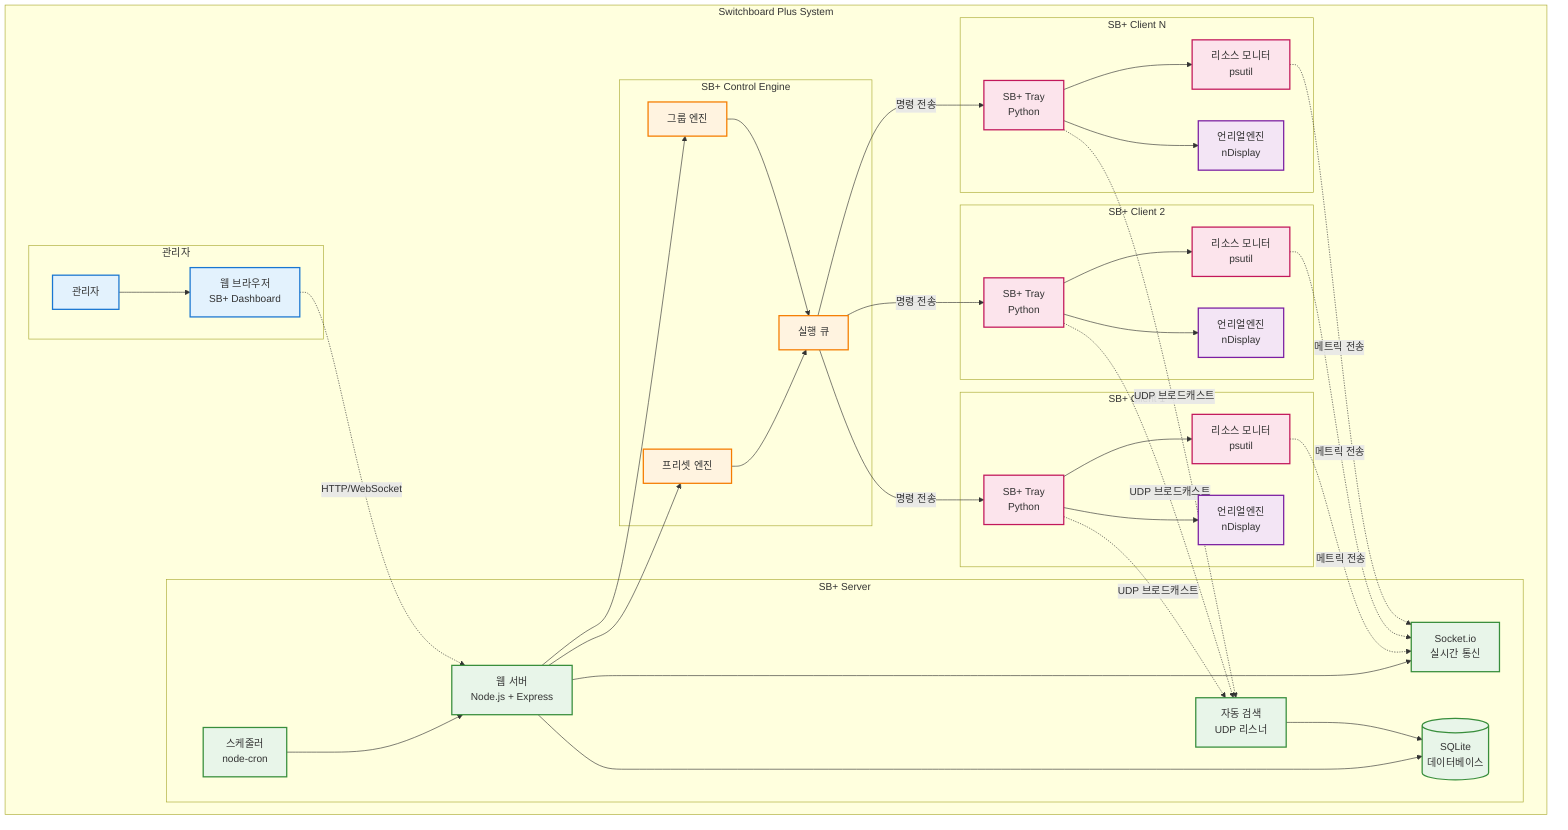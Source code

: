 graph TB
    subgraph "Switchboard Plus System"
        subgraph "관리자"
            Admin[관리자]
            WebUI[웹 브라우저<br/>SB+ Dashboard]
        end

        subgraph "SB+ Server"
            WebServer[웹 서버<br/>Node.js + Express]
            SocketIO[Socket.io<br/>실시간 통신]
            Database[(SQLite<br/>데이터베이스)]
            AutoDiscovery[자동 검색<br/>UDP 리스너]
            Scheduler[스케줄러<br/>node-cron]
            
            WebServer --> SocketIO
            WebServer --> Database
            AutoDiscovery --> Database
            Scheduler --> WebServer
        end

        subgraph "SB+ Control Engine"
            PresetEngine[프리셋 엔진]
            GroupEngine[그룹 엔진]
            ExecutionQueue[실행 큐]
            
            PresetEngine --> ExecutionQueue
            GroupEngine --> ExecutionQueue
        end

        subgraph "SB+ Client 1"
            Tray1[SB+ Tray<br/>Python]
            Monitor1[리소스 모니터<br/>psutil]
            UE1[언리얼엔진<br/>nDisplay]
            
            Tray1 --> Monitor1
            Tray1 --> UE1
        end

        subgraph "SB+ Client 2"
            Tray2[SB+ Tray<br/>Python]
            Monitor2[리소스 모니터<br/>psutil]
            UE2[언리얼엔진<br/>nDisplay]
            
            Tray2 --> Monitor2
            Tray2 --> UE2
        end

        subgraph "SB+ Client N"
            TrayN[SB+ Tray<br/>Python]
            MonitorN[리소스 모니터<br/>psutil]
            UEN[언리얼엔진<br/>nDisplay]
            
            TrayN --> MonitorN
            TrayN --> UEN
        end
    end

    %% 사용자 인터랙션
    Admin --> WebUI
    WebUI -.->|HTTP/WebSocket| WebServer

    %% 제어 흐름
    WebServer --> PresetEngine
    WebServer --> GroupEngine
    ExecutionQueue -->|명령 전송| Tray1
    ExecutionQueue -->|명령 전송| Tray2
    ExecutionQueue -->|명령 전송| TrayN

    %% 자동 검색
    Tray1 -.->|UDP 브로드캐스트| AutoDiscovery
    Tray2 -.->|UDP 브로드캐스트| AutoDiscovery
    TrayN -.->|UDP 브로드캐스트| AutoDiscovery

    %% 상태 모니터링
    Monitor1 -.->|메트릭 전송| SocketIO
    Monitor2 -.->|메트릭 전송| SocketIO
    MonitorN -.->|메트릭 전송| SocketIO

    %% 스타일 정의
    classDef userStyle fill:#e3f2fd,stroke:#1976d2,stroke-width:2px
    classDef serverStyle fill:#e8f5e9,stroke:#388e3c,stroke-width:2px
    classDef controlStyle fill:#fff3e0,stroke:#f57c00,stroke-width:2px
    classDef clientStyle fill:#fce4ec,stroke:#c2185b,stroke-width:2px
    classDef engineStyle fill:#f3e5f5,stroke:#7b1fa2,stroke-width:2px

    class Admin,WebUI userStyle
    class WebServer,SocketIO,Database,AutoDiscovery,Scheduler serverStyle
    class PresetEngine,GroupEngine,ExecutionQueue controlStyle
    class Tray1,Tray2,TrayN,Monitor1,Monitor2,MonitorN clientStyle
    class UE1,UE2,UEN engineStyle